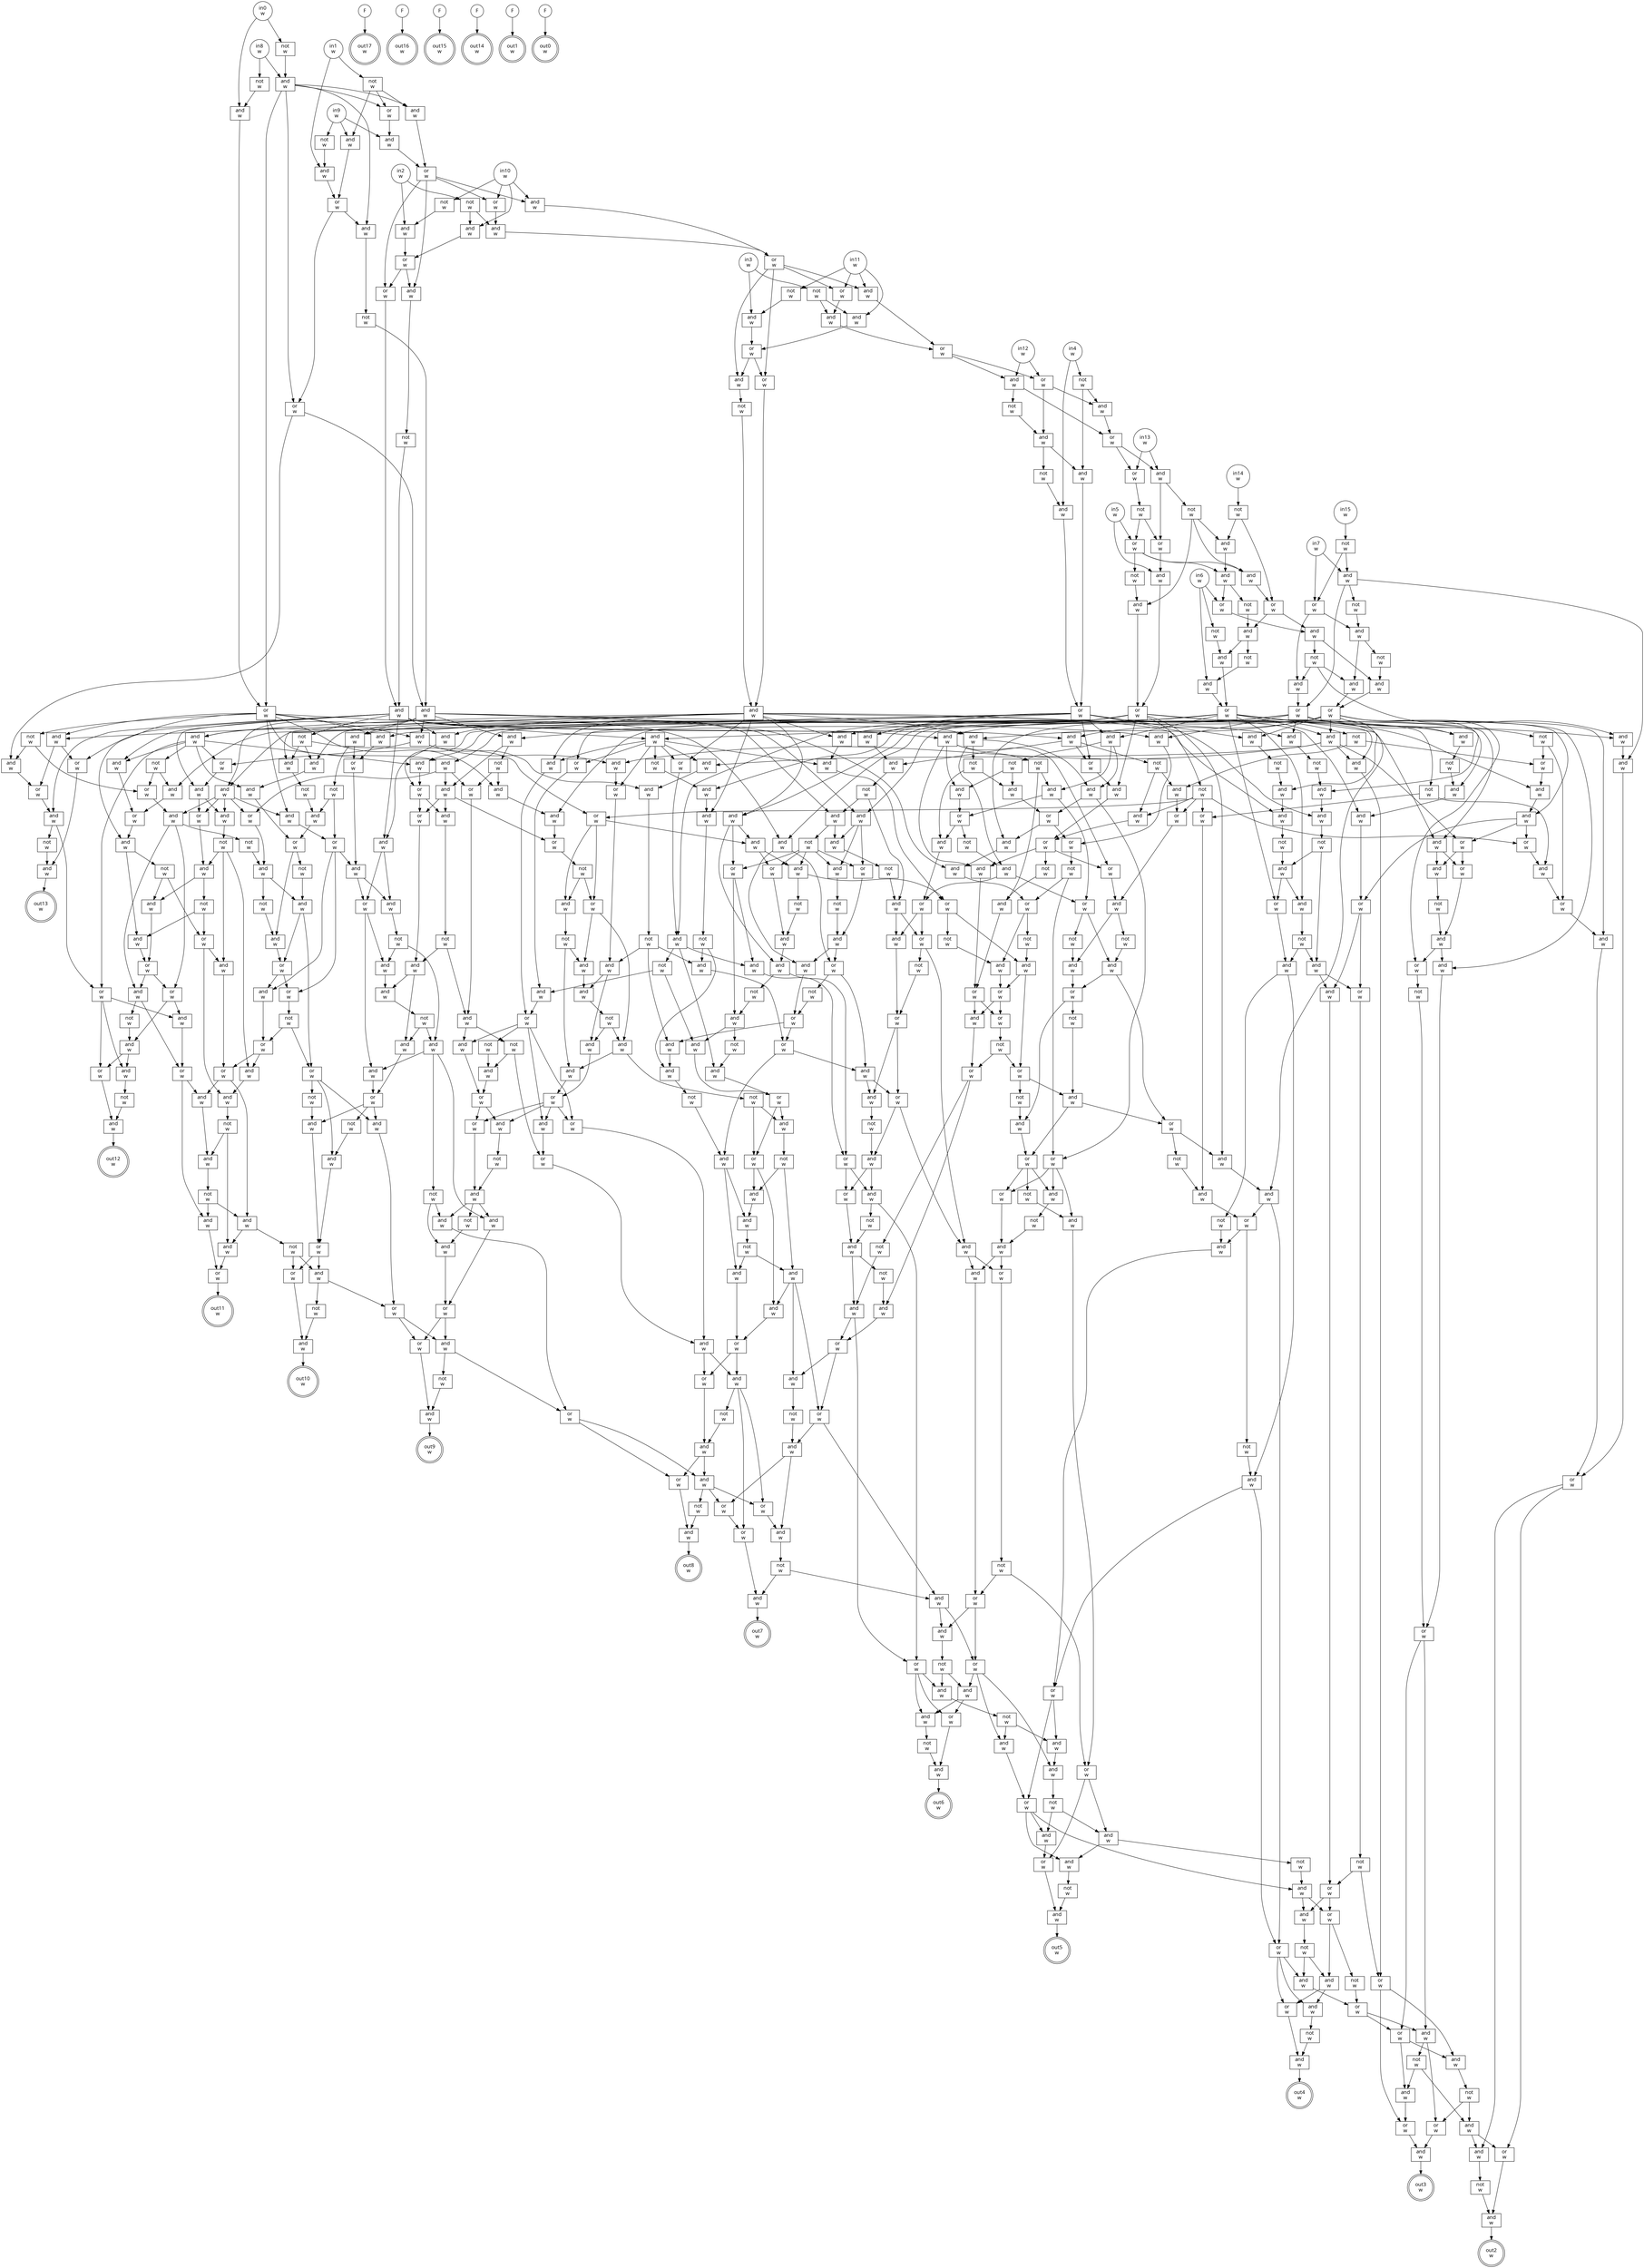 digraph circuit{
	node [style = filled, fillcolor = white,shape=rect, fontname=geneva]
	g0 [label="in0\nw",shape=circle,fillcolor=white]
	g1 [label="in1\nw",shape=circle,fillcolor=white]
	g2 [label="in2\nw",shape=circle,fillcolor=white]
	g3 [label="in3\nw",shape=circle,fillcolor=white]
	g4 [label="in4\nw",shape=circle,fillcolor=white]
	g5 [label="in5\nw",shape=circle,fillcolor=white]
	g6 [label="in6\nw",shape=circle,fillcolor=white]
	g7 [label="in7\nw",shape=circle,fillcolor=white]
	g8 [label="in8\nw",shape=circle,fillcolor=white]
	g9 [label="in9\nw",shape=circle,fillcolor=white]
	g10 [label="in10\nw",shape=circle,fillcolor=white]
	g11 [label="in11\nw",shape=circle,fillcolor=white]
	g12 [label="in12\nw",shape=circle,fillcolor=white]
	g13 [label="in13\nw",shape=circle,fillcolor=white]
	g14 [label="in14\nw",shape=circle,fillcolor=white]
	g15 [label="in15\nw",shape=circle,fillcolor=white]
	g16 [label="F",shape=circle,fillcolor=white]
	g17 [label="F",shape=circle,fillcolor=white]
	g18 [label="F",shape=circle,fillcolor=white]
	g19 [label="F",shape=circle,fillcolor=white]
	g20 [label="F",shape=circle,fillcolor=white]
	g21 [label="F",shape=circle,fillcolor=white]
	g22 [label="not\nw",fillcolor=white]
	g23 [label="not\nw",fillcolor=white]
	g24 [label="not\nw",fillcolor=white]
	g25 [label="not\nw",fillcolor=white]
	g26 [label="not\nw",fillcolor=white]
	g27 [label="not\nw",fillcolor=white]
	g28 [label="and\nw",fillcolor=white]
	g29 [label="not\nw",fillcolor=white]
	g30 [label="or\nw",fillcolor=white]
	g31 [label="and\nw",fillcolor=white]
	g32 [label="not\nw",fillcolor=white]
	g33 [label="not\nw",fillcolor=white]
	g34 [label="not\nw",fillcolor=white]
	g35 [label="and\nw",fillcolor=white]
	g36 [label="not\nw",fillcolor=white]
	g37 [label="and\nw",fillcolor=white]
	g38 [label="or\nw",fillcolor=white]
	g39 [label="and\nw",fillcolor=white]
	g40 [label="not\nw",fillcolor=white]
	g41 [label="and\nw",fillcolor=white]
	g42 [label="or\nw",fillcolor=white]
	g43 [label="and\nw",fillcolor=white]
	g44 [label="not\nw",fillcolor=white]
	g45 [label="and\nw",fillcolor=white]
	g46 [label="or\nw",fillcolor=white]
	g47 [label="and\nw",fillcolor=white]
	g48 [label="not\nw",fillcolor=white]
	g49 [label="and\nw",fillcolor=white]
	g50 [label="or\nw",fillcolor=white]
	g51 [label="and\nw",fillcolor=white]
	g52 [label="and\nw",fillcolor=white]
	g53 [label="or\nw",fillcolor=white]
	g54 [label="or\nw",fillcolor=white]
	g55 [label="and\nw",fillcolor=white]
	g56 [label="and\nw",fillcolor=white]
	g57 [label="or\nw",fillcolor=white]
	g58 [label="or\nw",fillcolor=white]
	g59 [label="and\nw",fillcolor=white]
	g60 [label="not\nw",fillcolor=white]
	g61 [label="and\nw",fillcolor=white]
	g62 [label="or\nw",fillcolor=white]
	g63 [label="and\nw",fillcolor=white]
	g64 [label="and\nw",fillcolor=white]
	g65 [label="or\nw",fillcolor=white]
	g66 [label="and\nw",fillcolor=white]
	g67 [label="not\nw",fillcolor=white]
	g68 [label="or\nw",fillcolor=white]
	g69 [label="and\nw",fillcolor=white]
	g70 [label="and\nw",fillcolor=white]
	g71 [label="not\nw",fillcolor=white]
	g72 [label="and\nw",fillcolor=white]
	g73 [label="or\nw",fillcolor=white]
	g74 [label="not\nw",fillcolor=white]
	g75 [label="and\nw",fillcolor=white]
	g76 [label="or\nw",fillcolor=white]
	g77 [label="and\nw",fillcolor=white]
	g78 [label="not\nw",fillcolor=white]
	g79 [label="and\nw",fillcolor=white]
	g80 [label="or\nw",fillcolor=white]
	g81 [label="not\nw",fillcolor=white]
	g82 [label="or\nw",fillcolor=white]
	g83 [label="and\nw",fillcolor=white]
	g84 [label="or\nw",fillcolor=white]
	g85 [label="and\nw",fillcolor=white]
	g86 [label="or\nw",fillcolor=white]
	g87 [label="and\nw",fillcolor=white]
	g88 [label="or\nw",fillcolor=white]
	g89 [label="and\nw",fillcolor=white]
	g90 [label="and\nw",fillcolor=white]
	g91 [label="not\nw",fillcolor=white]
	g92 [label="and\nw",fillcolor=white]
	g93 [label="or\nw",fillcolor=white]
	g94 [label="and\nw",fillcolor=white]
	g95 [label="not\nw",fillcolor=white]
	g96 [label="and\nw",fillcolor=white]
	g97 [label="not\nw",fillcolor=white]
	g98 [label="and\nw",fillcolor=white]
	g99 [label="or\nw",fillcolor=white]
	g100 [label="and\nw",fillcolor=white]
	g101 [label="and\nw",fillcolor=white]
	g102 [label="not\nw",fillcolor=white]
	g103 [label="and\nw",fillcolor=white]
	g104 [label="not\nw",fillcolor=white]
	g105 [label="and\nw",fillcolor=white]
	g106 [label="and\nw",fillcolor=white]
	g107 [label="not\nw",fillcolor=white]
	g108 [label="and\nw",fillcolor=white]
	g109 [label="not\nw",fillcolor=white]
	g110 [label="or\nw",fillcolor=white]
	g111 [label="not\nw",fillcolor=white]
	g112 [label="and\nw",fillcolor=white]
	g113 [label="and\nw",fillcolor=white]
	g114 [label="not\nw",fillcolor=white]
	g115 [label="and\nw",fillcolor=white]
	g116 [label="or\nw",fillcolor=white]
	g117 [label="and\nw",fillcolor=white]
	g118 [label="and\nw",fillcolor=white]
	g119 [label="and\nw",fillcolor=white]
	g120 [label="and\nw",fillcolor=white]
	g121 [label="not\nw",fillcolor=white]
	g122 [label="and\nw",fillcolor=white]
	g123 [label="or\nw",fillcolor=white]
	g124 [label="and\nw",fillcolor=white]
	g125 [label="or\nw",fillcolor=white]
	g126 [label="and\nw",fillcolor=white]
	g127 [label="not\nw",fillcolor=white]
	g128 [label="and\nw",fillcolor=white]
	g129 [label="not\nw",fillcolor=white]
	g130 [label="and\nw",fillcolor=white]
	g131 [label="and\nw",fillcolor=white]
	g132 [label="and\nw",fillcolor=white]
	g133 [label="not\nw",fillcolor=white]
	g134 [label="not\nw",fillcolor=white]
	g135 [label="and\nw",fillcolor=white]
	g136 [label="or\nw",fillcolor=white]
	g137 [label="not\nw",fillcolor=white]
	g138 [label="or\nw",fillcolor=white]
	g139 [label="and\nw",fillcolor=white]
	g140 [label="and\nw",fillcolor=white]
	g141 [label="and\nw",fillcolor=white]
	g142 [label="and\nw",fillcolor=white]
	g143 [label="or\nw",fillcolor=white]
	g144 [label="or\nw",fillcolor=white]
	g145 [label="and\nw",fillcolor=white]
	g146 [label="or\nw",fillcolor=white]
	g147 [label="and\nw",fillcolor=white]
	g148 [label="or\nw",fillcolor=white]
	g149 [label="and\nw",fillcolor=white]
	g150 [label="not\nw",fillcolor=white]
	g151 [label="and\nw",fillcolor=white]
	g152 [label="and\nw",fillcolor=white]
	g153 [label="or\nw",fillcolor=white]
	g154 [label="or\nw",fillcolor=white]
	g155 [label="not\nw",fillcolor=white]
	g156 [label="and\nw",fillcolor=white]
	g157 [label="or\nw",fillcolor=white]
	g158 [label="and\nw",fillcolor=white]
	g159 [label="and\nw",fillcolor=white]
	g160 [label="not\nw",fillcolor=white]
	g161 [label="or\nw",fillcolor=white]
	g162 [label="and\nw",fillcolor=white]
	g163 [label="and\nw",fillcolor=white]
	g164 [label="or\nw",fillcolor=white]
	g165 [label="not\nw",fillcolor=white]
	g166 [label="or\nw",fillcolor=white]
	g167 [label="and\nw",fillcolor=white]
	g168 [label="or\nw",fillcolor=white]
	g169 [label="or\nw",fillcolor=white]
	g170 [label="and\nw",fillcolor=white]
	g171 [label="not\nw",fillcolor=white]
	g172 [label="and\nw",fillcolor=white]
	g173 [label="not\nw",fillcolor=white]
	g174 [label="and\nw",fillcolor=white]
	g175 [label="and\nw",fillcolor=white]
	g176 [label="not\nw",fillcolor=white]
	g177 [label="or\nw",fillcolor=white]
	g178 [label="and\nw",fillcolor=white]
	g179 [label="and\nw",fillcolor=white]
	g180 [label="and\nw",fillcolor=white]
	g181 [label="and\nw",fillcolor=white]
	g182 [label="and\nw",fillcolor=white]
	g183 [label="or\nw",fillcolor=white]
	g184 [label="and\nw",fillcolor=white]
	g185 [label="not\nw",fillcolor=white]
	g186 [label="or\nw",fillcolor=white]
	g187 [label="and\nw",fillcolor=white]
	g188 [label="or\nw",fillcolor=white]
	g189 [label="not\nw",fillcolor=white]
	g190 [label="and\nw",fillcolor=white]
	g191 [label="and\nw",fillcolor=white]
	g192 [label="not\nw",fillcolor=white]
	g193 [label="and\nw",fillcolor=white]
	g194 [label="and\nw",fillcolor=white]
	g195 [label="not\nw",fillcolor=white]
	g196 [label="and\nw",fillcolor=white]
	g197 [label="and\nw",fillcolor=white]
	g198 [label="not\nw",fillcolor=white]
	g199 [label="or\nw",fillcolor=white]
	g200 [label="and\nw",fillcolor=white]
	g201 [label="not\nw",fillcolor=white]
	g202 [label="and\nw",fillcolor=white]
	g203 [label="or\nw",fillcolor=white]
	g204 [label="not\nw",fillcolor=white]
	g205 [label="and\nw",fillcolor=white]
	g206 [label="or\nw",fillcolor=white]
	g207 [label="and\nw",fillcolor=white]
	g208 [label="not\nw",fillcolor=white]
	g209 [label="or\nw",fillcolor=white]
	g210 [label="and\nw",fillcolor=white]
	g211 [label="or\nw",fillcolor=white]
	g212 [label="and\nw",fillcolor=white]
	g213 [label="or\nw",fillcolor=white]
	g214 [label="not\nw",fillcolor=white]
	g215 [label="not\nw",fillcolor=white]
	g216 [label="and\nw",fillcolor=white]
	g217 [label="and\nw",fillcolor=white]
	g218 [label="or\nw",fillcolor=white]
	g219 [label="not\nw",fillcolor=white]
	g220 [label="and\nw",fillcolor=white]
	g221 [label="and\nw",fillcolor=white]
	g222 [label="not\nw",fillcolor=white]
	g223 [label="and\nw",fillcolor=white]
	g224 [label="or\nw",fillcolor=white]
	g225 [label="and\nw",fillcolor=white]
	g226 [label="and\nw",fillcolor=white]
	g227 [label="and\nw",fillcolor=white]
	g228 [label="or\nw",fillcolor=white]
	g229 [label="and\nw",fillcolor=white]
	g230 [label="not\nw",fillcolor=white]
	g231 [label="not\nw",fillcolor=white]
	g232 [label="and\nw",fillcolor=white]
	g233 [label="or\nw",fillcolor=white]
	g234 [label="and\nw",fillcolor=white]
	g235 [label="or\nw",fillcolor=white]
	g236 [label="and\nw",fillcolor=white]
	g237 [label="not\nw",fillcolor=white]
	g238 [label="and\nw",fillcolor=white]
	g239 [label="or\nw",fillcolor=white]
	g240 [label="or\nw",fillcolor=white]
	g241 [label="and\nw",fillcolor=white]
	g242 [label="not\nw",fillcolor=white]
	g243 [label="and\nw",fillcolor=white]
	g244 [label="or\nw",fillcolor=white]
	g245 [label="not\nw",fillcolor=white]
	g246 [label="or\nw",fillcolor=white]
	g247 [label="and\nw",fillcolor=white]
	g248 [label="or\nw",fillcolor=white]
	g249 [label="and\nw",fillcolor=white]
	g250 [label="and\nw",fillcolor=white]
	g251 [label="and\nw",fillcolor=white]
	g252 [label="not\nw",fillcolor=white]
	g253 [label="or\nw",fillcolor=white]
	g254 [label="and\nw",fillcolor=white]
	g255 [label="or\nw",fillcolor=white]
	g256 [label="and\nw",fillcolor=white]
	g257 [label="not\nw",fillcolor=white]
	g258 [label="and\nw",fillcolor=white]
	g259 [label="and\nw",fillcolor=white]
	g260 [label="not\nw",fillcolor=white]
	g261 [label="and\nw",fillcolor=white]
	g262 [label="and\nw",fillcolor=white]
	g263 [label="and\nw",fillcolor=white]
	g264 [label="or\nw",fillcolor=white]
	g265 [label="and\nw",fillcolor=white]
	g266 [label="and\nw",fillcolor=white]
	g267 [label="or\nw",fillcolor=white]
	g268 [label="not\nw",fillcolor=white]
	g269 [label="or\nw",fillcolor=white]
	g270 [label="and\nw",fillcolor=white]
	g271 [label="or\nw",fillcolor=white]
	g272 [label="and\nw",fillcolor=white]
	g273 [label="not\nw",fillcolor=white]
	g274 [label="and\nw",fillcolor=white]
	g275 [label="and\nw",fillcolor=white]
	g276 [label="not\nw",fillcolor=white]
	g277 [label="or\nw",fillcolor=white]
	g278 [label="and\nw",fillcolor=white]
	g279 [label="not\nw",fillcolor=white]
	g280 [label="and\nw",fillcolor=white]
	g281 [label="and\nw",fillcolor=white]
	g282 [label="or\nw",fillcolor=white]
	g283 [label="and\nw",fillcolor=white]
	g284 [label="and\nw",fillcolor=white]
	g285 [label="not\nw",fillcolor=white]
	g286 [label="or\nw",fillcolor=white]
	g287 [label="and\nw",fillcolor=white]
	g288 [label="and\nw",fillcolor=white]
	g289 [label="not\nw",fillcolor=white]
	g290 [label="and\nw",fillcolor=white]
	g291 [label="or\nw",fillcolor=white]
	g292 [label="or\nw",fillcolor=white]
	g293 [label="and\nw",fillcolor=white]
	g294 [label="and\nw",fillcolor=white]
	g295 [label="or\nw",fillcolor=white]
	g296 [label="not\nw",fillcolor=white]
	g297 [label="and\nw",fillcolor=white]
	g298 [label="or\nw",fillcolor=white]
	g299 [label="and\nw",fillcolor=white]
	g300 [label="not\nw",fillcolor=white]
	g301 [label="and\nw",fillcolor=white]
	g302 [label="or\nw",fillcolor=white]
	g303 [label="and\nw",fillcolor=white]
	g304 [label="and\nw",fillcolor=white]
	g305 [label="not\nw",fillcolor=white]
	g306 [label="and\nw",fillcolor=white]
	g307 [label="and\nw",fillcolor=white]
	g308 [label="or\nw",fillcolor=white]
	g309 [label="and\nw",fillcolor=white]
	g310 [label="and\nw",fillcolor=white]
	g311 [label="or\nw",fillcolor=white]
	g312 [label="not\nw",fillcolor=white]
	g313 [label="and\nw",fillcolor=white]
	g314 [label="or\nw",fillcolor=white]
	g315 [label="and\nw",fillcolor=white]
	g316 [label="not\nw",fillcolor=white]
	g317 [label="and\nw",fillcolor=white]
	g318 [label="or\nw",fillcolor=white]
	g319 [label="or\nw",fillcolor=white]
	g320 [label="and\nw",fillcolor=white]
	g321 [label="or\nw",fillcolor=white]
	g322 [label="not\nw",fillcolor=white]
	g323 [label="or\nw",fillcolor=white]
	g324 [label="or\nw",fillcolor=white]
	g325 [label="and\nw",fillcolor=white]
	g326 [label="and\nw",fillcolor=white]
	g327 [label="and\nw",fillcolor=white]
	g328 [label="not\nw",fillcolor=white]
	g329 [label="and\nw",fillcolor=white]
	g330 [label="not\nw",fillcolor=white]
	g331 [label="and\nw",fillcolor=white]
	g332 [label="not\nw",fillcolor=white]
	g333 [label="and\nw",fillcolor=white]
	g334 [label="and\nw",fillcolor=white]
	g335 [label="or\nw",fillcolor=white]
	g336 [label="or\nw",fillcolor=white]
	g337 [label="not\nw",fillcolor=white]
	g338 [label="and\nw",fillcolor=white]
	g339 [label="or\nw",fillcolor=white]
	g340 [label="and\nw",fillcolor=white]
	g341 [label="not\nw",fillcolor=white]
	g342 [label="and\nw",fillcolor=white]
	g343 [label="and\nw",fillcolor=white]
	g344 [label="and\nw",fillcolor=white]
	g345 [label="and\nw",fillcolor=white]
	g346 [label="not\nw",fillcolor=white]
	g347 [label="or\nw",fillcolor=white]
	g348 [label="and\nw",fillcolor=white]
	g349 [label="and\nw",fillcolor=white]
	g350 [label="not\nw",fillcolor=white]
	g351 [label="and\nw",fillcolor=white]
	g352 [label="and\nw",fillcolor=white]
	g353 [label="not\nw",fillcolor=white]
	g354 [label="and\nw",fillcolor=white]
	g355 [label="or\nw",fillcolor=white]
	g356 [label="and\nw",fillcolor=white]
	g357 [label="and\nw",fillcolor=white]
	g358 [label="not\nw",fillcolor=white]
	g359 [label="and\nw",fillcolor=white]
	g360 [label="or\nw",fillcolor=white]
	g361 [label="or\nw",fillcolor=white]
	g362 [label="and\nw",fillcolor=white]
	g363 [label="or\nw",fillcolor=white]
	g364 [label="not\nw",fillcolor=white]
	g365 [label="and\nw",fillcolor=white]
	g366 [label="not\nw",fillcolor=white]
	g367 [label="or\nw",fillcolor=white]
	g368 [label="and\nw",fillcolor=white]
	g369 [label="and\nw",fillcolor=white]
	g370 [label="not\nw",fillcolor=white]
	g371 [label="and\nw",fillcolor=white]
	g372 [label="or\nw",fillcolor=white]
	g373 [label="and\nw",fillcolor=white]
	g374 [label="and\nw",fillcolor=white]
	g375 [label="or\nw",fillcolor=white]
	g376 [label="not\nw",fillcolor=white]
	g377 [label="or\nw",fillcolor=white]
	g378 [label="and\nw",fillcolor=white]
	g379 [label="not\nw",fillcolor=white]
	g380 [label="and\nw",fillcolor=white]
	g381 [label="and\nw",fillcolor=white]
	g382 [label="not\nw",fillcolor=white]
	g383 [label="and\nw",fillcolor=white]
	g384 [label="not\nw",fillcolor=white]
	g385 [label="and\nw",fillcolor=white]
	g386 [label="not\nw",fillcolor=white]
	g387 [label="or\nw",fillcolor=white]
	g388 [label="and\nw",fillcolor=white]
	g389 [label="and\nw",fillcolor=white]
	g390 [label="and\nw",fillcolor=white]
	g391 [label="or\nw",fillcolor=white]
	g392 [label="or\nw",fillcolor=white]
	g393 [label="and\nw",fillcolor=white]
	g394 [label="not\nw",fillcolor=white]
	g395 [label="and\nw",fillcolor=white]
	g396 [label="and\nw",fillcolor=white]
	g397 [label="and\nw",fillcolor=white]
	g398 [label="not\nw",fillcolor=white]
	g399 [label="and\nw",fillcolor=white]
	g400 [label="or\nw",fillcolor=white]
	g401 [label="or\nw",fillcolor=white]
	g402 [label="and\nw",fillcolor=white]
	g403 [label="or\nw",fillcolor=white]
	g404 [label="not\nw",fillcolor=white]
	g405 [label="and\nw",fillcolor=white]
	g406 [label="and\nw",fillcolor=white]
	g407 [label="or\nw",fillcolor=white]
	g408 [label="or\nw",fillcolor=white]
	g409 [label="and\nw",fillcolor=white]
	g410 [label="and\nw",fillcolor=white]
	g411 [label="or\nw",fillcolor=white]
	g412 [label="and\nw",fillcolor=white]
	g413 [label="not\nw",fillcolor=white]
	g414 [label="and\nw",fillcolor=white]
	g415 [label="and\nw",fillcolor=white]
	g416 [label="or\nw",fillcolor=white]
	g417 [label="not\nw",fillcolor=white]
	g418 [label="or\nw",fillcolor=white]
	g419 [label="or\nw",fillcolor=white]
	g420 [label="and\nw",fillcolor=white]
	g421 [label="and\nw",fillcolor=white]
	g422 [label="and\nw",fillcolor=white]
	g423 [label="not\nw",fillcolor=white]
	g424 [label="and\nw",fillcolor=white]
	g425 [label="and\nw",fillcolor=white]
	g426 [label="not\nw",fillcolor=white]
	g427 [label="and\nw",fillcolor=white]
	g428 [label="and\nw",fillcolor=white]
	g429 [label="and\nw",fillcolor=white]
	g430 [label="or\nw",fillcolor=white]
	g431 [label="or\nw",fillcolor=white]
	g432 [label="and\nw",fillcolor=white]
	g433 [label="not\nw",fillcolor=white]
	g434 [label="and\nw",fillcolor=white]
	g435 [label="or\nw",fillcolor=white]
	g436 [label="and\nw",fillcolor=white]
	g437 [label="or\nw",fillcolor=white]
	g438 [label="not\nw",fillcolor=white]
	g439 [label="and\nw",fillcolor=white]
	g440 [label="and\nw",fillcolor=white]
	g441 [label="not\nw",fillcolor=white]
	g442 [label="and\nw",fillcolor=white]
	g443 [label="and\nw",fillcolor=white]
	g444 [label="or\nw",fillcolor=white]
	g445 [label="not\nw",fillcolor=white]
	g446 [label="or\nw",fillcolor=white]
	g447 [label="and\nw",fillcolor=white]
	g448 [label="not\nw",fillcolor=white]
	g449 [label="or\nw",fillcolor=white]
	g450 [label="and\nw",fillcolor=white]
	g451 [label="or\nw",fillcolor=white]
	g452 [label="and\nw",fillcolor=white]
	g453 [label="not\nw",fillcolor=white]
	g454 [label="and\nw",fillcolor=white]
	g455 [label="not\nw",fillcolor=white]
	g456 [label="and\nw",fillcolor=white]
	g457 [label="and\nw",fillcolor=white]
	g458 [label="or\nw",fillcolor=white]
	g459 [label="not\nw",fillcolor=white]
	g460 [label="or\nw",fillcolor=white]
	g461 [label="and\nw",fillcolor=white]
	g462 [label="or\nw",fillcolor=white]
	g463 [label="and\nw",fillcolor=white]
	g464 [label="not\nw",fillcolor=white]
	g465 [label="and\nw",fillcolor=white]
	g466 [label="or\nw",fillcolor=white]
	g467 [label="or\nw",fillcolor=white]
	g468 [label="not\nw",fillcolor=white]
	g469 [label="and\nw",fillcolor=white]
	g470 [label="or\nw",fillcolor=white]
	g471 [label="and\nw",fillcolor=white]
	g472 [label="not\nw",fillcolor=white]
	g473 [label="and\nw",fillcolor=white]
	g474 [label="or\nw",fillcolor=white]
	g475 [label="and\nw",fillcolor=white]
	g476 [label="not\nw",fillcolor=white]
	g477 [label="or\nw",fillcolor=white]
	g478 [label="and\nw",fillcolor=white]
	g479 [label="or\nw",fillcolor=white]
	g480 [label="or\nw",fillcolor=white]
	g481 [label="and\nw",fillcolor=white]
	g482 [label="not\nw",fillcolor=white]
	g483 [label="and\nw",fillcolor=white]
	g484 [label="and\nw",fillcolor=white]
	g485 [label="or\nw",fillcolor=white]
	g486 [label="or\nw",fillcolor=white]
	g487 [label="and\nw",fillcolor=white]
	g488 [label="or\nw",fillcolor=white]
	g489 [label="and\nw",fillcolor=white]
	g490 [label="and\nw",fillcolor=white]
	g491 [label="not\nw",fillcolor=white]
	g492 [label="and\nw",fillcolor=white]
	g493 [label="or\nw",fillcolor=white]
	g494 [label="and\nw",fillcolor=white]
	g495 [label="not\nw",fillcolor=white]
	g496 [label="and\nw",fillcolor=white]
	g497 [label="or\nw",fillcolor=white]
	g498 [label="or\nw",fillcolor=white]
	g499 [label="not\nw",fillcolor=white]
	g500 [label="and\nw",fillcolor=white]
	g501 [label="or\nw",fillcolor=white]
	g502 [label="or\nw",fillcolor=white]
	g503 [label="and\nw",fillcolor=white]
	g504 [label="not\nw",fillcolor=white]
	g505 [label="and\nw",fillcolor=white]
	g506 [label="and\nw",fillcolor=white]
	g507 [label="or\nw",fillcolor=white]
	g508 [label="not\nw",fillcolor=white]
	g509 [label="or\nw",fillcolor=white]
	g510 [label="and\nw",fillcolor=white]
	g511 [label="not\nw",fillcolor=white]
	g512 [label="and\nw",fillcolor=white]
	g513 [label="not\nw",fillcolor=white]
	g514 [label="and\nw",fillcolor=white]
	g515 [label="or\nw",fillcolor=white]
	g516 [label="and\nw",fillcolor=white]
	g517 [label="or\nw",fillcolor=white]
	g518 [label="and\nw",fillcolor=white]
	g519 [label="not\nw",fillcolor=white]
	g520 [label="and\nw",fillcolor=white]
	g521 [label="and\nw",fillcolor=white]
	g522 [label="or\nw",fillcolor=white]
	g523 [label="and\nw",fillcolor=white]
	g524 [label="not\nw",fillcolor=white]
	g525 [label="and\nw",fillcolor=white]
	g526 [label="not\nw",fillcolor=white]
	g527 [label="and\nw",fillcolor=white]
	g528 [label="or\nw",fillcolor=white]
	g529 [label="or\nw",fillcolor=white]
	g530 [label="and\nw",fillcolor=white]
	g531 [label="and\nw",fillcolor=white]
	g532 [label="not\nw",fillcolor=white]
	g533 [label="and\nw",fillcolor=white]
	g534 [label="not\nw",fillcolor=white]
	g535 [label="and\nw",fillcolor=white]
	g536 [label="or\nw",fillcolor=white]
	g537 [label="not\nw",fillcolor=white]
	g538 [label="and\nw",fillcolor=white]
	g539 [label="not\nw",fillcolor=white]
	g540 [label="and\nw",fillcolor=white]
	g541 [label="or\nw",fillcolor=white]
	g542 [label="and\nw",fillcolor=white]
	g543 [label="not\nw",fillcolor=white]
	g544 [label="and\nw",fillcolor=white]
	g545 [label="and\nw",fillcolor=white]
	g546 [label="or\nw",fillcolor=white]
	g547 [label="and\nw",fillcolor=white]
	g548 [label="not\nw",fillcolor=white]
	g549 [label="or\nw",fillcolor=white]
	g550 [label="and\nw",fillcolor=white]
	g551 [label="or\nw",fillcolor=white]
	g552 [label="and\nw",fillcolor=white]
	g553 [label="not\nw",fillcolor=white]
	g554 [label="or\nw",fillcolor=white]
	g555 [label="and\nw",fillcolor=white]
	g556 [label="and\nw",fillcolor=white]
	g557 [label="or\nw",fillcolor=white]
	g558 [label="and\nw",fillcolor=white]
	g559 [label="not\nw",fillcolor=white]
	g560 [label="and\nw",fillcolor=white]
	g561 [label="out0\nw",shape=doublecircle,fillcolor=white]
	g562 [label="out1\nw",shape=doublecircle,fillcolor=white]
	g563 [label="out2\nw",shape=doublecircle,fillcolor=white]
	g564 [label="out3\nw",shape=doublecircle,fillcolor=white]
	g565 [label="out4\nw",shape=doublecircle,fillcolor=white]
	g566 [label="out5\nw",shape=doublecircle,fillcolor=white]
	g567 [label="out6\nw",shape=doublecircle,fillcolor=white]
	g568 [label="out7\nw",shape=doublecircle,fillcolor=white]
	g569 [label="out8\nw",shape=doublecircle,fillcolor=white]
	g570 [label="out9\nw",shape=doublecircle,fillcolor=white]
	g571 [label="out10\nw",shape=doublecircle,fillcolor=white]
	g572 [label="out11\nw",shape=doublecircle,fillcolor=white]
	g573 [label="out12\nw",shape=doublecircle,fillcolor=white]
	g574 [label="out13\nw",shape=doublecircle,fillcolor=white]
	g575 [label="out14\nw",shape=doublecircle,fillcolor=white]
	g576 [label="out15\nw",shape=doublecircle,fillcolor=white]
	g577 [label="out16\nw",shape=doublecircle,fillcolor=white]
	g578 [label="out17\nw",shape=doublecircle,fillcolor=white]
	edge [fontname=Geneva,fontcolor=forestgreen]
	g0->g47
	g0->g48
	g1->g43
	g1->g44
	g2->g39
	g2->g40
	g3->g35
	g3->g36
	g4->g34
	g4->g72
	g5->g83
	g5->g84
	g6->g33
	g6->g88
	g6->g115
	g7->g28
	g7->g30
	g8->g27
	g8->g49
	g9->g26
	g9->g45
	g9->g51
	g10->g25
	g10->g41
	g10->g54
	g10->g56
	g11->g24
	g11->g37
	g11->g62
	g11->g64
	g12->g66
	g12->g68
	g13->g77
	g13->g80
	g14->g23
	g15->g22
	g16->g578
	g17->g577
	g18->g576
	g19->g575
	g20->g562
	g21->g561
	g22->g28
	g22->g30
	g23->g79
	g23->g86
	g24->g35
	g25->g39
	g26->g43
	g27->g47
	g28->g29
	g28->g99
	g28->g132
	g29->g31
	g30->g31
	g30->g98
	g31->g32
	g31->g92
	g32->g90
	g33->g113
	g34->g70
	g34->g75
	g35->g38
	g36->g37
	g36->g63
	g37->g38
	g38->g58
	g38->g59
	g39->g42
	g40->g41
	g40->g55
	g41->g42
	g42->g169
	g42->g170
	g43->g46
	g44->g45
	g44->g50
	g44->g52
	g45->g46
	g46->g253
	g46->g259
	g47->g246
	g48->g49
	g49->g50
	g49->g52
	g49->g246
	g49->g253
	g49->g259
	g50->g51
	g51->g53
	g52->g53
	g53->g54
	g53->g56
	g53->g169
	g53->g170
	g54->g55
	g55->g57
	g56->g57
	g57->g58
	g57->g59
	g57->g62
	g57->g64
	g58->g61
	g59->g60
	g60->g61
	g61->g94
	g61->g101
	g61->g103
	g61->g118
	g61->g140
	g61->g175
	g61->g180
	g61->g182
	g61->g183
	g61->g194
	g61->g247
	g61->g262
	g62->g63
	g63->g65
	g64->g65
	g65->g66
	g65->g68
	g66->g67
	g66->g76
	g67->g69
	g68->g69
	g68->g75
	g69->g70
	g69->g71
	g70->g73
	g71->g72
	g72->g73
	g73->g74
	g73->g96
	g73->g106
	g73->g119
	g73->g139
	g73->g152
	g73->g179
	g73->g184
	g73->g186
	g73->g199
	g73->g270
	g73->g274
	g74->g110
	g74->g205
	g75->g76
	g76->g77
	g76->g80
	g77->g78
	g77->g82
	g78->g79
	g78->g85
	g78->g135
	g79->g87
	g80->g81
	g81->g82
	g81->g84
	g82->g83
	g83->g136
	g84->g85
	g84->g87
	g84->g134
	g85->g86
	g86->g89
	g86->g112
	g87->g88
	g87->g111
	g88->g89
	g89->g90
	g89->g91
	g90->g93
	g91->g92
	g91->g98
	g91->g131
	g92->g93
	g93->g94
	g93->g96
	g93->g105
	g93->g117
	g93->g142
	g93->g147
	g93->g149
	g93->g163
	g93->g164
	g93->g196
	g93->g374
	g93->g410
	g94->g95
	g94->g120
	g94->g238
	g95->g122
	g95->g236
	g96->g97
	g97->g100
	g98->g99
	g99->g100
	g99->g103
	g99->g109
	g99->g124
	g99->g151
	g99->g158
	g99->g225
	g99->g251
	g99->g457
	g100->g101
	g101->g102
	g102->g108
	g103->g104
	g104->g105
	g105->g106
	g106->g107
	g107->g108
	g107->g130
	g108->g125
	g108->g126
	g109->g110
	g109->g146
	g110->g141
	g111->g112
	g112->g113
	g112->g114
	g113->g116
	g114->g115
	g115->g116
	g116->g117
	g116->g118
	g116->g119
	g116->g125
	g116->g126
	g116->g131
	g116->g133
	g116->g181
	g116->g250
	g116->g343
	g116->g490
	g117->g143
	g117->g167
	g117->g190
	g117->g307
	g118->g178
	g118->g209
	g118->g217
	g119->g120
	g119->g121
	g119->g234
	g120->g123
	g120->g460
	g121->g122
	g121->g227
	g122->g123
	g123->g124
	g123->g458
	g124->g461
	g125->g128
	g126->g127
	g127->g128
	g127->g130
	g128->g129
	g128->g496
	g129->g494
	g130->g154
	g130->g156
	g131->g132
	g132->g148
	g133->g138
	g133->g145
	g134->g135
	g135->g136
	g136->g137
	g136->g139
	g136->g140
	g136->g141
	g136->g149
	g136->g158
	g136->g167
	g136->g174
	g136->g193
	g136->g200
	g136->g249
	g136->g266
	g136->g310
	g136->g489
	g137->g138
	g137->g144
	g137->g177
	g137->g202
	g137->g206
	g138->g492
	g139->g197
	g140->g191
	g141->g142
	g142->g143
	g142->g144
	g142->g153
	g143->g159
	g143->g161
	g144->g145
	g145->g146
	g146->g147
	g147->g148
	g148->g557
	g148->g558
	g149->g150
	g150->g151
	g151->g152
	g152->g153
	g153->g154
	g153->g156
	g154->g155
	g155->g157
	g155->g168
	g156->g157
	g157->g536
	g157->g538
	g158->g159
	g158->g161
	g159->g160
	g160->g162
	g161->g162
	g162->g163
	g162->g164
	g163->g166
	g164->g165
	g165->g166
	g166->g547
	g166->g549
	g167->g168
	g168->g551
	g168->g552
	g169->g172
	g170->g171
	g171->g172
	g172->g173
	g172->g179
	g172->g180
	g172->g181
	g172->g196
	g172->g207
	g172->g225
	g172->g248
	g172->g256
	g172->g263
	g172->g283
	g173->g174
	g173->g175
	g173->g177
	g174->g265
	g175->g176
	g176->g313
	g177->g178
	g177->g377
	g177->g378
	g178->g211
	g178->g212
	g179->g339
	g179->g340
	g180->g267
	g181->g182
	g181->g183
	g181->g186
	g181->g190
	g181->g191
	g181->g192
	g181->g308
	g182->g188
	g183->g184
	g184->g185
	g184->g210
	g184->g223
	g185->g187
	g185->g221
	g186->g187
	g187->g188
	g188->g189
	g188->g369
	g188->g406
	g188->g408
	g189->g371
	g190->g304
	g191->g213
	g192->g193
	g193->g194
	g194->g195
	g195->g306
	g195->g422
	g196->g197
	g196->g199
	g196->g201
	g197->g198
	g198->g207
	g198->g442
	g199->g200
	g200->g203
	g201->g202
	g201->g205
	g202->g203
	g203->g204
	g203->g226
	g203->g228
	g204->g232
	g205->g206
	g206->g229
	g207->g208
	g207->g440
	g208->g209
	g208->g211
	g208->g212
	g208->g411
	g208->g412
	g209->g210
	g209->g220
	g210->g218
	g211->g216
	g212->g213
	g212->g215
	g213->g214
	g213->g465
	g214->g463
	g215->g216
	g216->g217
	g217->g218
	g217->g219
	g218->g451
	g218->g452
	g219->g220
	g220->g221
	g220->g222
	g221->g224
	g222->g223
	g223->g224
	g224->g385
	g224->g387
	g225->g226
	g225->g227
	g225->g228
	g225->g231
	g226->g233
	g227->g235
	g228->g229
	g229->g230
	g229->g243
	g230->g241
	g231->g232
	g231->g234
	g232->g233
	g233->g467
	g233->g469
	g234->g235
	g234->g240
	g235->g236
	g235->g237
	g236->g239
	g237->g238
	g238->g239
	g238->g240
	g239->g443
	g239->g444
	g240->g241
	g240->g242
	g241->g244
	g241->g488
	g242->g243
	g243->g244
	g244->g245
	g244->g500
	g245->g487
	g246->g247
	g246->g249
	g246->g250
	g246->g251
	g246->g252
	g246->g272
	g246->g280
	g246->g281
	g246->g373
	g247->g248
	g247->g255
	g248->g258
	g249->g277
	g249->g344
	g249->g367
	g250->g311
	g251->g415
	g251->g416
	g252->g254
	g252->g269
	g253->g254
	g253->g261
	g254->g255
	g255->g256
	g256->g257
	g256->g264
	g257->g258
	g258->g574
	g259->g260
	g260->g261
	g261->g262
	g261->g274
	g261->g281
	g261->g310
	g261->g343
	g261->g410
	g261->g457
	g261->g461
	g262->g263
	g262->g264
	g262->g265
	g262->g266
	g262->g268
	g262->g282
	g263->g271
	g264->g293
	g264->g298
	g264->g299
	g265->g314
	g266->g267
	g267->g345
	g267->g347
	g268->g269
	g268->g270
	g269->g275
	g270->g271
	g271->g272
	g272->g273
	g272->g290
	g273->g288
	g273->g302
	g274->g275
	g274->g277
	g274->g280
	g274->g284
	g274->g286
	g275->g276
	g275->g292
	g275->g294
	g276->g278
	g277->g278
	g278->g279
	g278->g317
	g279->g315
	g280->g319
	g281->g282
	g281->g304
	g281->g307
	g282->g283
	g283->g284
	g283->g286
	g284->g285
	g285->g287
	g285->g303
	g285->g326
	g286->g287
	g287->g288
	g287->g289
	g288->g291
	g289->g290
	g289->g302
	g290->g291
	g291->g292
	g291->g294
	g292->g293
	g292->g297
	g293->g295
	g294->g295
	g294->g296
	g295->g325
	g295->g333
	g296->g297
	g297->g298
	g297->g299
	g298->g301
	g299->g300
	g300->g301
	g301->g573
	g302->g303
	g302->g327
	g303->g324
	g304->g305
	g305->g306
	g305->g309
	g305->g421
	g306->g419
	g307->g308
	g308->g309
	g309->g381
	g309->g389
	g310->g311
	g310->g312
	g311->g338
	g312->g313
	g312->g319
	g313->g314
	g314->g315
	g314->g316
	g315->g318
	g316->g317
	g317->g318
	g317->g336
	g318->g320
	g318->g321
	g319->g320
	g319->g321
	g319->g338
	g320->g323
	g321->g322
	g322->g323
	g322->g336
	g323->g324
	g323->g326
	g324->g325
	g324->g331
	g325->g329
	g326->g327
	g327->g328
	g328->g329
	g328->g334
	g329->g330
	g330->g331
	g330->g333
	g331->g332
	g331->g334
	g332->g361
	g332->g362
	g333->g335
	g334->g335
	g335->g572
	g336->g337
	g336->g357
	g336->g359
	g337->g356
	g338->g339
	g338->g340
	g339->g342
	g339->g352
	g340->g341
	g341->g342
	g341->g351
	g342->g349
	g343->g344
	g343->g366
	g344->g345
	g344->g347
	g344->g375
	g345->g346
	g346->g348
	g346->g368
	g347->g348
	g348->g349
	g348->g354
	g349->g350
	g350->g351
	g350->g354
	g351->g352
	g351->g353
	g351->g396
	g352->g355
	g353->g397
	g353->g399
	g354->g355
	g355->g356
	g355->g357
	g355->g358
	g356->g360
	g357->g363
	g358->g359
	g359->g360
	g360->g361
	g360->g362
	g361->g365
	g362->g363
	g362->g364
	g363->g401
	g363->g402
	g364->g365
	g365->g571
	g366->g367
	g366->g373
	g367->g368
	g368->g369
	g368->g370
	g369->g372
	g370->g371
	g370->g407
	g371->g372
	g372->g392
	g372->g393
	g373->g374
	g374->g375
	g375->g376
	g376->g377
	g376->g378
	g377->g380
	g377->g383
	g378->g379
	g379->g380
	g379->g390
	g380->g381
	g381->g382
	g382->g383
	g382->g389
	g383->g384
	g383->g390
	g384->g385
	g384->g387
	g385->g386
	g386->g388
	g386->g427
	g387->g388
	g387->g428
	g388->g425
	g389->g391
	g390->g391
	g391->g392
	g391->g393
	g391->g406
	g391->g408
	g392->g395
	g393->g394
	g394->g395
	g395->g396
	g395->g397
	g395->g398
	g396->g400
	g397->g403
	g398->g399
	g399->g400
	g400->g401
	g400->g402
	g401->g405
	g402->g403
	g402->g404
	g403->g435
	g403->g436
	g404->g405
	g405->g570
	g406->g407
	g407->g409
	g408->g409
	g409->g431
	g409->g432
	g410->g411
	g410->g412
	g410->g440
	g411->g414
	g412->g413
	g413->g414
	g414->g415
	g414->g416
	g415->g418
	g416->g417
	g416->g420
	g417->g418
	g418->g419
	g418->g421
	g419->g420
	g419->g424
	g420->g447
	g420->g449
	g421->g422
	g422->g423
	g423->g424
	g424->g425
	g424->g429
	g425->g426
	g426->g427
	g426->g429
	g427->g428
	g427->g475
	g427->g477
	g428->g430
	g429->g430
	g430->g431
	g430->g432
	g431->g434
	g432->g433
	g432->g437
	g432->g480
	g433->g434
	g434->g435
	g434->g436
	g435->g439
	g436->g437
	g436->g438
	g436->g479
	g437->g481
	g438->g439
	g439->g569
	g440->g441
	g441->g442
	g442->g443
	g442->g444
	g443->g446
	g444->g445
	g444->g456
	g445->g446
	g446->g447
	g446->g449
	g447->g448
	g448->g450
	g449->g450
	g449->g456
	g450->g451
	g450->g452
	g451->g454
	g452->g453
	g452->g485
	g453->g454
	g454->g455
	g454->g473
	g455->g471
	g456->g506
	g456->g507
	g457->g458
	g458->g459
	g459->g460
	g459->g462
	g460->g502
	g460->g503
	g460->g527
	g461->g462
	g462->g463
	g462->g464
	g463->g466
	g464->g465
	g465->g466
	g465->g486
	g466->g467
	g466->g469
	g467->g468
	g468->g470
	g468->g486
	g469->g470
	g470->g471
	g470->g472
	g471->g474
	g472->g473
	g473->g474
	g473->g485
	g474->g475
	g474->g477
	g475->g476
	g476->g478
	g477->g478
	g477->g484
	g478->g479
	g478->g481
	g479->g480
	g480->g483
	g481->g482
	g482->g483
	g482->g484
	g483->g568
	g484->g510
	g484->g515
	g485->g512
	g485->g517
	g485->g518
	g486->g487
	g486->g499
	g487->g488
	g487->g501
	g488->g489
	g488->g491
	g489->g490
	g490->g493
	g490->g498
	g491->g492
	g492->g493
	g493->g494
	g493->g495
	g494->g497
	g495->g496
	g496->g497
	g496->g498
	g497->g514
	g497->g522
	g498->g541
	g498->g542
	g498->g545
	g499->g500
	g500->g501
	g501->g502
	g501->g503
	g501->g526
	g502->g505
	g503->g504
	g504->g505
	g505->g506
	g505->g507
	g506->g509
	g507->g508
	g508->g509
	g508->g528
	g509->g510
	g509->g515
	g510->g511
	g511->g512
	g511->g516
	g512->g513
	g513->g514
	g513->g521
	g514->g523
	g515->g516
	g515->g521
	g515->g523
	g516->g517
	g516->g518
	g517->g520
	g518->g519
	g519->g520
	g520->g567
	g521->g522
	g522->g525
	g522->g531
	g522->g535
	g523->g524
	g524->g525
	g524->g530
	g525->g529
	g526->g527
	g527->g528
	g528->g529
	g528->g530
	g529->g533
	g530->g531
	g530->g534
	g531->g532
	g532->g533
	g533->g566
	g534->g535
	g535->g536
	g535->g538
	g536->g537
	g536->g540
	g537->g546
	g538->g539
	g539->g540
	g539->g545
	g540->g541
	g540->g542
	g541->g544
	g542->g543
	g543->g544
	g544->g565
	g545->g546
	g546->g547
	g546->g549
	g547->g548
	g547->g554
	g548->g550
	g548->g556
	g549->g550
	g549->g552
	g550->g551
	g551->g555
	g552->g553
	g553->g554
	g553->g556
	g554->g555
	g555->g564
	g556->g557
	g556->g558
	g557->g560
	g558->g559
	g559->g560
	g560->g563
}